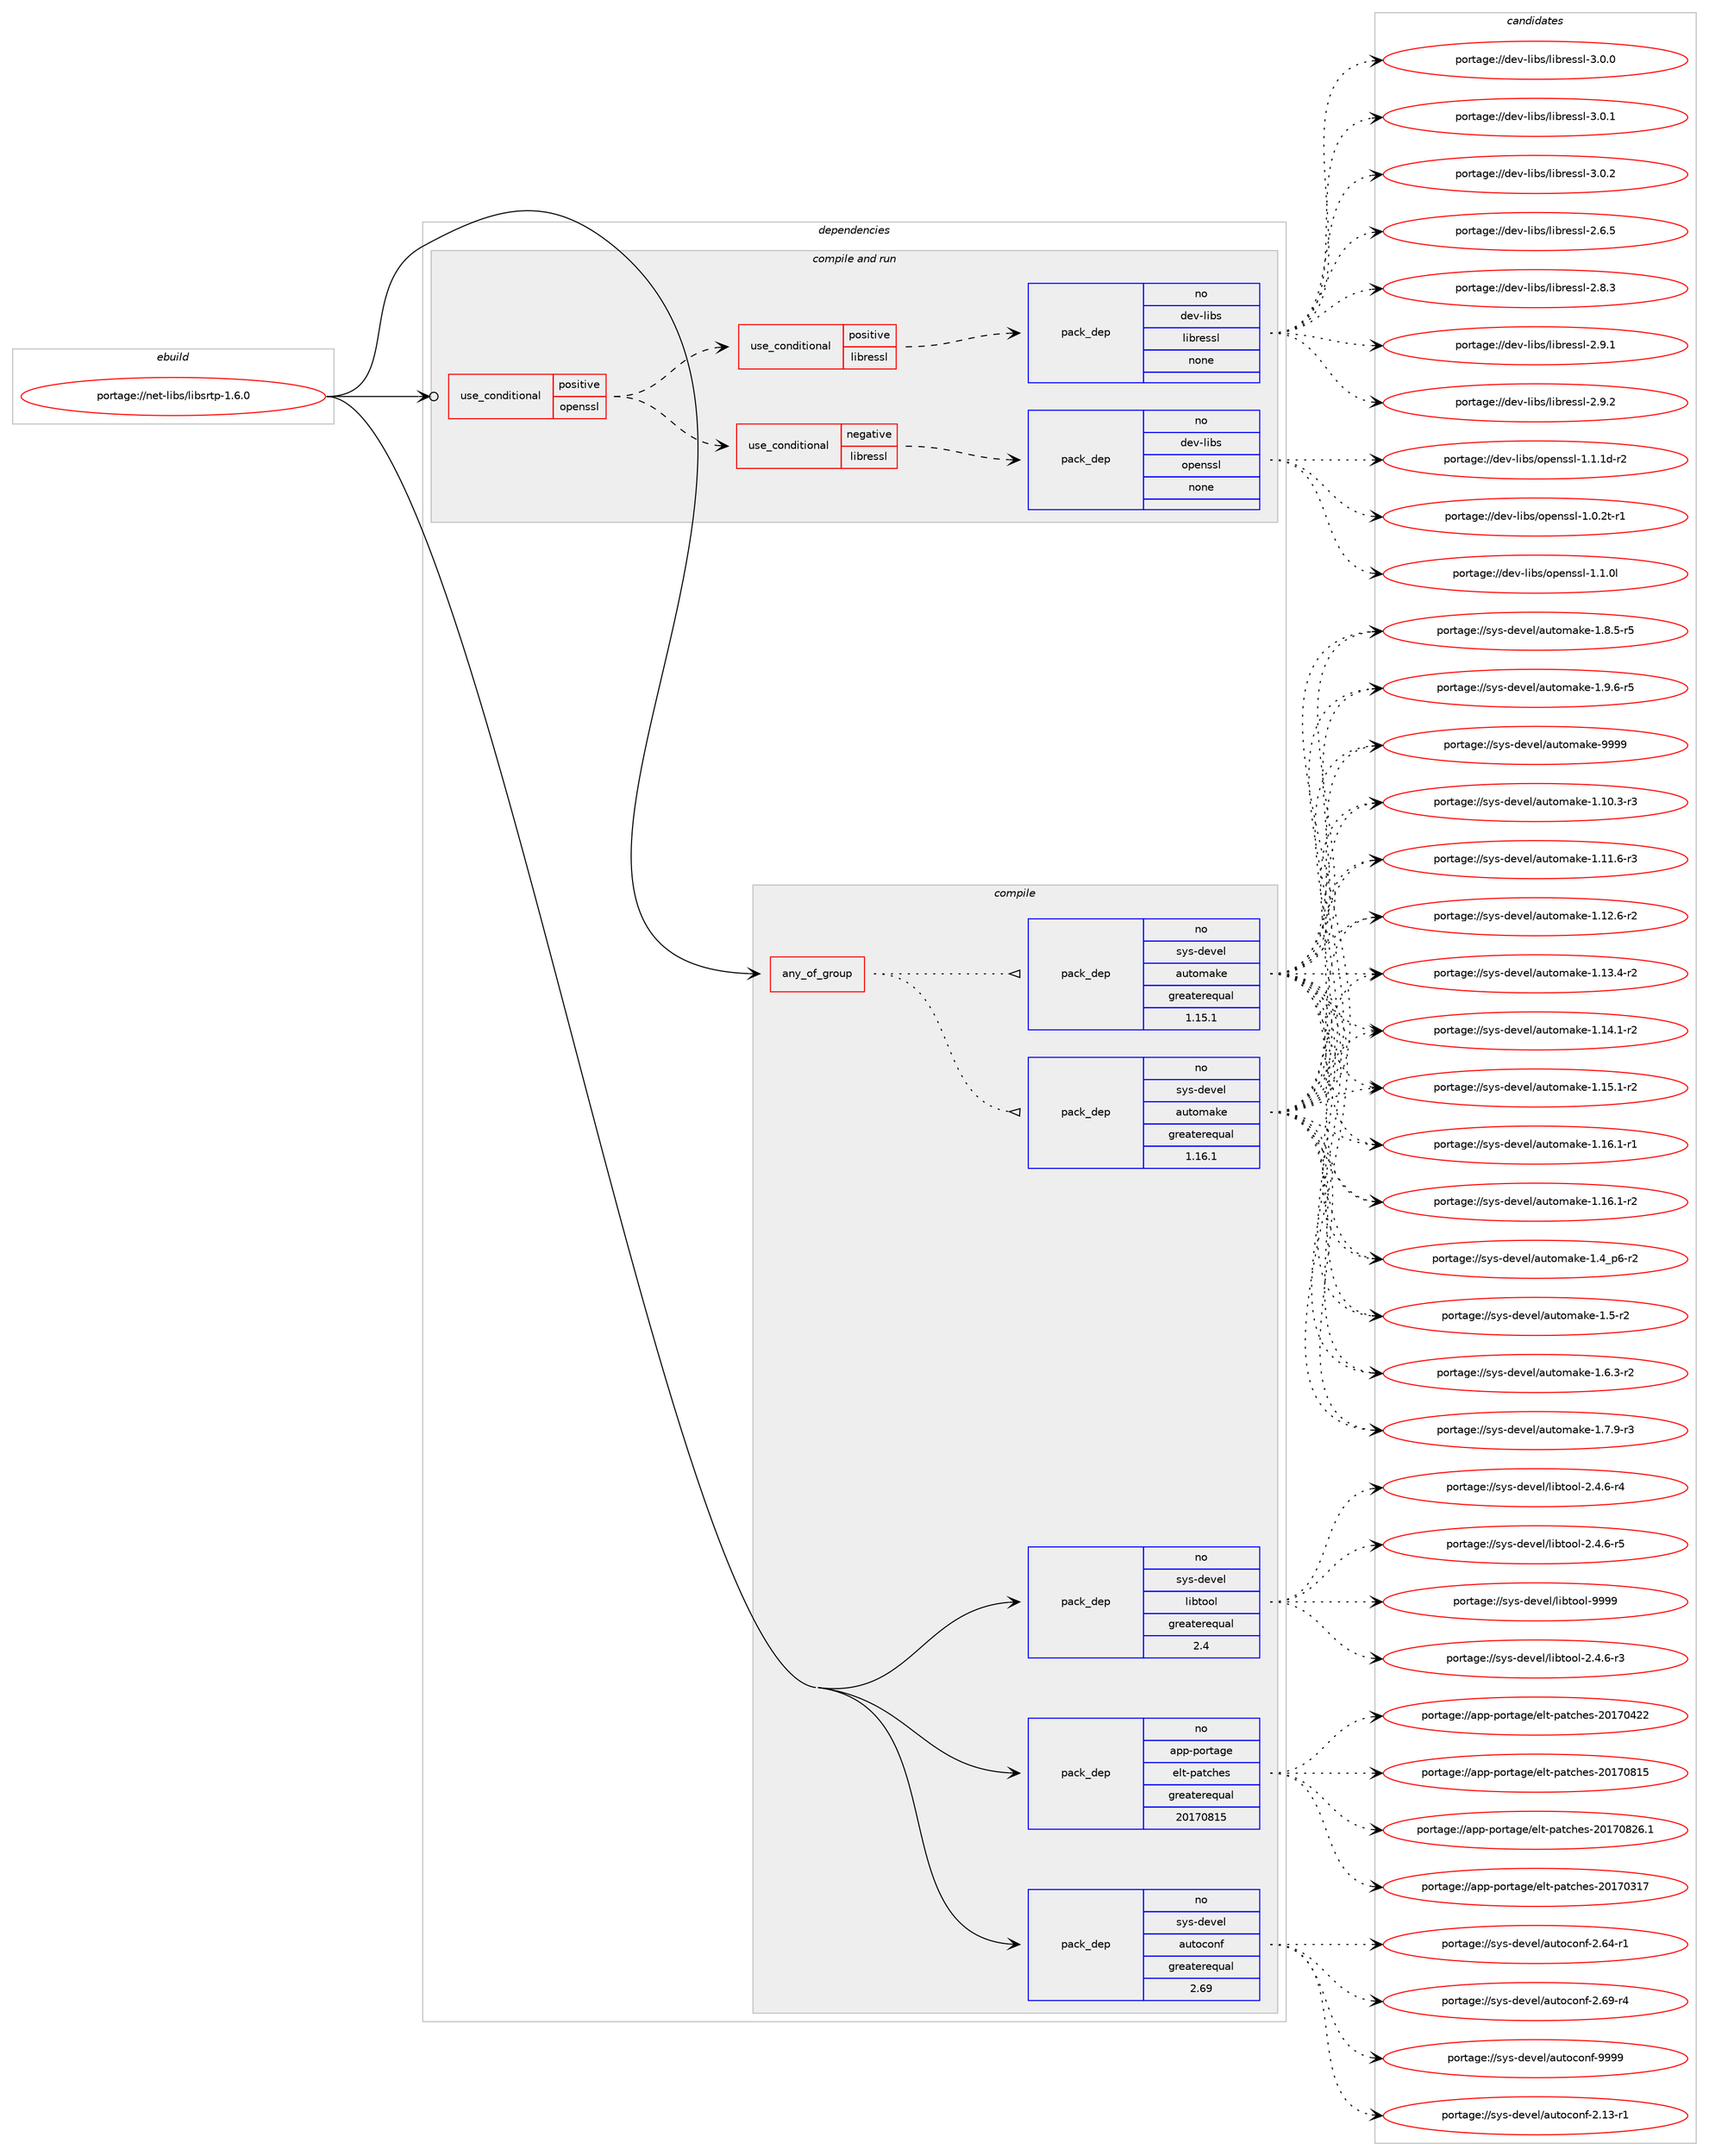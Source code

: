 digraph prolog {

# *************
# Graph options
# *************

newrank=true;
concentrate=true;
compound=true;
graph [rankdir=LR,fontname=Helvetica,fontsize=10,ranksep=1.5];#, ranksep=2.5, nodesep=0.2];
edge  [arrowhead=vee];
node  [fontname=Helvetica,fontsize=10];

# **********
# The ebuild
# **********

subgraph cluster_leftcol {
color=gray;
rank=same;
label=<<i>ebuild</i>>;
id [label="portage://net-libs/libsrtp-1.6.0", color=red, width=4, href="../net-libs/libsrtp-1.6.0.svg"];
}

# ****************
# The dependencies
# ****************

subgraph cluster_midcol {
color=gray;
label=<<i>dependencies</i>>;
subgraph cluster_compile {
fillcolor="#eeeeee";
style=filled;
label=<<i>compile</i>>;
subgraph any5834 {
dependency360279 [label=<<TABLE BORDER="0" CELLBORDER="1" CELLSPACING="0" CELLPADDING="4"><TR><TD CELLPADDING="10">any_of_group</TD></TR></TABLE>>, shape=none, color=red];subgraph pack264240 {
dependency360280 [label=<<TABLE BORDER="0" CELLBORDER="1" CELLSPACING="0" CELLPADDING="4" WIDTH="220"><TR><TD ROWSPAN="6" CELLPADDING="30">pack_dep</TD></TR><TR><TD WIDTH="110">no</TD></TR><TR><TD>sys-devel</TD></TR><TR><TD>automake</TD></TR><TR><TD>greaterequal</TD></TR><TR><TD>1.16.1</TD></TR></TABLE>>, shape=none, color=blue];
}
dependency360279:e -> dependency360280:w [weight=20,style="dotted",arrowhead="oinv"];
subgraph pack264241 {
dependency360281 [label=<<TABLE BORDER="0" CELLBORDER="1" CELLSPACING="0" CELLPADDING="4" WIDTH="220"><TR><TD ROWSPAN="6" CELLPADDING="30">pack_dep</TD></TR><TR><TD WIDTH="110">no</TD></TR><TR><TD>sys-devel</TD></TR><TR><TD>automake</TD></TR><TR><TD>greaterequal</TD></TR><TR><TD>1.15.1</TD></TR></TABLE>>, shape=none, color=blue];
}
dependency360279:e -> dependency360281:w [weight=20,style="dotted",arrowhead="oinv"];
}
id:e -> dependency360279:w [weight=20,style="solid",arrowhead="vee"];
subgraph pack264242 {
dependency360282 [label=<<TABLE BORDER="0" CELLBORDER="1" CELLSPACING="0" CELLPADDING="4" WIDTH="220"><TR><TD ROWSPAN="6" CELLPADDING="30">pack_dep</TD></TR><TR><TD WIDTH="110">no</TD></TR><TR><TD>app-portage</TD></TR><TR><TD>elt-patches</TD></TR><TR><TD>greaterequal</TD></TR><TR><TD>20170815</TD></TR></TABLE>>, shape=none, color=blue];
}
id:e -> dependency360282:w [weight=20,style="solid",arrowhead="vee"];
subgraph pack264243 {
dependency360283 [label=<<TABLE BORDER="0" CELLBORDER="1" CELLSPACING="0" CELLPADDING="4" WIDTH="220"><TR><TD ROWSPAN="6" CELLPADDING="30">pack_dep</TD></TR><TR><TD WIDTH="110">no</TD></TR><TR><TD>sys-devel</TD></TR><TR><TD>autoconf</TD></TR><TR><TD>greaterequal</TD></TR><TR><TD>2.69</TD></TR></TABLE>>, shape=none, color=blue];
}
id:e -> dependency360283:w [weight=20,style="solid",arrowhead="vee"];
subgraph pack264244 {
dependency360284 [label=<<TABLE BORDER="0" CELLBORDER="1" CELLSPACING="0" CELLPADDING="4" WIDTH="220"><TR><TD ROWSPAN="6" CELLPADDING="30">pack_dep</TD></TR><TR><TD WIDTH="110">no</TD></TR><TR><TD>sys-devel</TD></TR><TR><TD>libtool</TD></TR><TR><TD>greaterequal</TD></TR><TR><TD>2.4</TD></TR></TABLE>>, shape=none, color=blue];
}
id:e -> dependency360284:w [weight=20,style="solid",arrowhead="vee"];
}
subgraph cluster_compileandrun {
fillcolor="#eeeeee";
style=filled;
label=<<i>compile and run</i>>;
subgraph cond90053 {
dependency360285 [label=<<TABLE BORDER="0" CELLBORDER="1" CELLSPACING="0" CELLPADDING="4"><TR><TD ROWSPAN="3" CELLPADDING="10">use_conditional</TD></TR><TR><TD>positive</TD></TR><TR><TD>openssl</TD></TR></TABLE>>, shape=none, color=red];
subgraph cond90054 {
dependency360286 [label=<<TABLE BORDER="0" CELLBORDER="1" CELLSPACING="0" CELLPADDING="4"><TR><TD ROWSPAN="3" CELLPADDING="10">use_conditional</TD></TR><TR><TD>negative</TD></TR><TR><TD>libressl</TD></TR></TABLE>>, shape=none, color=red];
subgraph pack264245 {
dependency360287 [label=<<TABLE BORDER="0" CELLBORDER="1" CELLSPACING="0" CELLPADDING="4" WIDTH="220"><TR><TD ROWSPAN="6" CELLPADDING="30">pack_dep</TD></TR><TR><TD WIDTH="110">no</TD></TR><TR><TD>dev-libs</TD></TR><TR><TD>openssl</TD></TR><TR><TD>none</TD></TR><TR><TD></TD></TR></TABLE>>, shape=none, color=blue];
}
dependency360286:e -> dependency360287:w [weight=20,style="dashed",arrowhead="vee"];
}
dependency360285:e -> dependency360286:w [weight=20,style="dashed",arrowhead="vee"];
subgraph cond90055 {
dependency360288 [label=<<TABLE BORDER="0" CELLBORDER="1" CELLSPACING="0" CELLPADDING="4"><TR><TD ROWSPAN="3" CELLPADDING="10">use_conditional</TD></TR><TR><TD>positive</TD></TR><TR><TD>libressl</TD></TR></TABLE>>, shape=none, color=red];
subgraph pack264246 {
dependency360289 [label=<<TABLE BORDER="0" CELLBORDER="1" CELLSPACING="0" CELLPADDING="4" WIDTH="220"><TR><TD ROWSPAN="6" CELLPADDING="30">pack_dep</TD></TR><TR><TD WIDTH="110">no</TD></TR><TR><TD>dev-libs</TD></TR><TR><TD>libressl</TD></TR><TR><TD>none</TD></TR><TR><TD></TD></TR></TABLE>>, shape=none, color=blue];
}
dependency360288:e -> dependency360289:w [weight=20,style="dashed",arrowhead="vee"];
}
dependency360285:e -> dependency360288:w [weight=20,style="dashed",arrowhead="vee"];
}
id:e -> dependency360285:w [weight=20,style="solid",arrowhead="odotvee"];
}
subgraph cluster_run {
fillcolor="#eeeeee";
style=filled;
label=<<i>run</i>>;
}
}

# **************
# The candidates
# **************

subgraph cluster_choices {
rank=same;
color=gray;
label=<<i>candidates</i>>;

subgraph choice264240 {
color=black;
nodesep=1;
choiceportage11512111545100101118101108479711711611110997107101454946494846514511451 [label="portage://sys-devel/automake-1.10.3-r3", color=red, width=4,href="../sys-devel/automake-1.10.3-r3.svg"];
choiceportage11512111545100101118101108479711711611110997107101454946494946544511451 [label="portage://sys-devel/automake-1.11.6-r3", color=red, width=4,href="../sys-devel/automake-1.11.6-r3.svg"];
choiceportage11512111545100101118101108479711711611110997107101454946495046544511450 [label="portage://sys-devel/automake-1.12.6-r2", color=red, width=4,href="../sys-devel/automake-1.12.6-r2.svg"];
choiceportage11512111545100101118101108479711711611110997107101454946495146524511450 [label="portage://sys-devel/automake-1.13.4-r2", color=red, width=4,href="../sys-devel/automake-1.13.4-r2.svg"];
choiceportage11512111545100101118101108479711711611110997107101454946495246494511450 [label="portage://sys-devel/automake-1.14.1-r2", color=red, width=4,href="../sys-devel/automake-1.14.1-r2.svg"];
choiceportage11512111545100101118101108479711711611110997107101454946495346494511450 [label="portage://sys-devel/automake-1.15.1-r2", color=red, width=4,href="../sys-devel/automake-1.15.1-r2.svg"];
choiceportage11512111545100101118101108479711711611110997107101454946495446494511449 [label="portage://sys-devel/automake-1.16.1-r1", color=red, width=4,href="../sys-devel/automake-1.16.1-r1.svg"];
choiceportage11512111545100101118101108479711711611110997107101454946495446494511450 [label="portage://sys-devel/automake-1.16.1-r2", color=red, width=4,href="../sys-devel/automake-1.16.1-r2.svg"];
choiceportage115121115451001011181011084797117116111109971071014549465295112544511450 [label="portage://sys-devel/automake-1.4_p6-r2", color=red, width=4,href="../sys-devel/automake-1.4_p6-r2.svg"];
choiceportage11512111545100101118101108479711711611110997107101454946534511450 [label="portage://sys-devel/automake-1.5-r2", color=red, width=4,href="../sys-devel/automake-1.5-r2.svg"];
choiceportage115121115451001011181011084797117116111109971071014549465446514511450 [label="portage://sys-devel/automake-1.6.3-r2", color=red, width=4,href="../sys-devel/automake-1.6.3-r2.svg"];
choiceportage115121115451001011181011084797117116111109971071014549465546574511451 [label="portage://sys-devel/automake-1.7.9-r3", color=red, width=4,href="../sys-devel/automake-1.7.9-r3.svg"];
choiceportage115121115451001011181011084797117116111109971071014549465646534511453 [label="portage://sys-devel/automake-1.8.5-r5", color=red, width=4,href="../sys-devel/automake-1.8.5-r5.svg"];
choiceportage115121115451001011181011084797117116111109971071014549465746544511453 [label="portage://sys-devel/automake-1.9.6-r5", color=red, width=4,href="../sys-devel/automake-1.9.6-r5.svg"];
choiceportage115121115451001011181011084797117116111109971071014557575757 [label="portage://sys-devel/automake-9999", color=red, width=4,href="../sys-devel/automake-9999.svg"];
dependency360280:e -> choiceportage11512111545100101118101108479711711611110997107101454946494846514511451:w [style=dotted,weight="100"];
dependency360280:e -> choiceportage11512111545100101118101108479711711611110997107101454946494946544511451:w [style=dotted,weight="100"];
dependency360280:e -> choiceportage11512111545100101118101108479711711611110997107101454946495046544511450:w [style=dotted,weight="100"];
dependency360280:e -> choiceportage11512111545100101118101108479711711611110997107101454946495146524511450:w [style=dotted,weight="100"];
dependency360280:e -> choiceportage11512111545100101118101108479711711611110997107101454946495246494511450:w [style=dotted,weight="100"];
dependency360280:e -> choiceportage11512111545100101118101108479711711611110997107101454946495346494511450:w [style=dotted,weight="100"];
dependency360280:e -> choiceportage11512111545100101118101108479711711611110997107101454946495446494511449:w [style=dotted,weight="100"];
dependency360280:e -> choiceportage11512111545100101118101108479711711611110997107101454946495446494511450:w [style=dotted,weight="100"];
dependency360280:e -> choiceportage115121115451001011181011084797117116111109971071014549465295112544511450:w [style=dotted,weight="100"];
dependency360280:e -> choiceportage11512111545100101118101108479711711611110997107101454946534511450:w [style=dotted,weight="100"];
dependency360280:e -> choiceportage115121115451001011181011084797117116111109971071014549465446514511450:w [style=dotted,weight="100"];
dependency360280:e -> choiceportage115121115451001011181011084797117116111109971071014549465546574511451:w [style=dotted,weight="100"];
dependency360280:e -> choiceportage115121115451001011181011084797117116111109971071014549465646534511453:w [style=dotted,weight="100"];
dependency360280:e -> choiceportage115121115451001011181011084797117116111109971071014549465746544511453:w [style=dotted,weight="100"];
dependency360280:e -> choiceportage115121115451001011181011084797117116111109971071014557575757:w [style=dotted,weight="100"];
}
subgraph choice264241 {
color=black;
nodesep=1;
choiceportage11512111545100101118101108479711711611110997107101454946494846514511451 [label="portage://sys-devel/automake-1.10.3-r3", color=red, width=4,href="../sys-devel/automake-1.10.3-r3.svg"];
choiceportage11512111545100101118101108479711711611110997107101454946494946544511451 [label="portage://sys-devel/automake-1.11.6-r3", color=red, width=4,href="../sys-devel/automake-1.11.6-r3.svg"];
choiceportage11512111545100101118101108479711711611110997107101454946495046544511450 [label="portage://sys-devel/automake-1.12.6-r2", color=red, width=4,href="../sys-devel/automake-1.12.6-r2.svg"];
choiceportage11512111545100101118101108479711711611110997107101454946495146524511450 [label="portage://sys-devel/automake-1.13.4-r2", color=red, width=4,href="../sys-devel/automake-1.13.4-r2.svg"];
choiceportage11512111545100101118101108479711711611110997107101454946495246494511450 [label="portage://sys-devel/automake-1.14.1-r2", color=red, width=4,href="../sys-devel/automake-1.14.1-r2.svg"];
choiceportage11512111545100101118101108479711711611110997107101454946495346494511450 [label="portage://sys-devel/automake-1.15.1-r2", color=red, width=4,href="../sys-devel/automake-1.15.1-r2.svg"];
choiceportage11512111545100101118101108479711711611110997107101454946495446494511449 [label="portage://sys-devel/automake-1.16.1-r1", color=red, width=4,href="../sys-devel/automake-1.16.1-r1.svg"];
choiceportage11512111545100101118101108479711711611110997107101454946495446494511450 [label="portage://sys-devel/automake-1.16.1-r2", color=red, width=4,href="../sys-devel/automake-1.16.1-r2.svg"];
choiceportage115121115451001011181011084797117116111109971071014549465295112544511450 [label="portage://sys-devel/automake-1.4_p6-r2", color=red, width=4,href="../sys-devel/automake-1.4_p6-r2.svg"];
choiceportage11512111545100101118101108479711711611110997107101454946534511450 [label="portage://sys-devel/automake-1.5-r2", color=red, width=4,href="../sys-devel/automake-1.5-r2.svg"];
choiceportage115121115451001011181011084797117116111109971071014549465446514511450 [label="portage://sys-devel/automake-1.6.3-r2", color=red, width=4,href="../sys-devel/automake-1.6.3-r2.svg"];
choiceportage115121115451001011181011084797117116111109971071014549465546574511451 [label="portage://sys-devel/automake-1.7.9-r3", color=red, width=4,href="../sys-devel/automake-1.7.9-r3.svg"];
choiceportage115121115451001011181011084797117116111109971071014549465646534511453 [label="portage://sys-devel/automake-1.8.5-r5", color=red, width=4,href="../sys-devel/automake-1.8.5-r5.svg"];
choiceportage115121115451001011181011084797117116111109971071014549465746544511453 [label="portage://sys-devel/automake-1.9.6-r5", color=red, width=4,href="../sys-devel/automake-1.9.6-r5.svg"];
choiceportage115121115451001011181011084797117116111109971071014557575757 [label="portage://sys-devel/automake-9999", color=red, width=4,href="../sys-devel/automake-9999.svg"];
dependency360281:e -> choiceportage11512111545100101118101108479711711611110997107101454946494846514511451:w [style=dotted,weight="100"];
dependency360281:e -> choiceportage11512111545100101118101108479711711611110997107101454946494946544511451:w [style=dotted,weight="100"];
dependency360281:e -> choiceportage11512111545100101118101108479711711611110997107101454946495046544511450:w [style=dotted,weight="100"];
dependency360281:e -> choiceportage11512111545100101118101108479711711611110997107101454946495146524511450:w [style=dotted,weight="100"];
dependency360281:e -> choiceportage11512111545100101118101108479711711611110997107101454946495246494511450:w [style=dotted,weight="100"];
dependency360281:e -> choiceportage11512111545100101118101108479711711611110997107101454946495346494511450:w [style=dotted,weight="100"];
dependency360281:e -> choiceportage11512111545100101118101108479711711611110997107101454946495446494511449:w [style=dotted,weight="100"];
dependency360281:e -> choiceportage11512111545100101118101108479711711611110997107101454946495446494511450:w [style=dotted,weight="100"];
dependency360281:e -> choiceportage115121115451001011181011084797117116111109971071014549465295112544511450:w [style=dotted,weight="100"];
dependency360281:e -> choiceportage11512111545100101118101108479711711611110997107101454946534511450:w [style=dotted,weight="100"];
dependency360281:e -> choiceportage115121115451001011181011084797117116111109971071014549465446514511450:w [style=dotted,weight="100"];
dependency360281:e -> choiceportage115121115451001011181011084797117116111109971071014549465546574511451:w [style=dotted,weight="100"];
dependency360281:e -> choiceportage115121115451001011181011084797117116111109971071014549465646534511453:w [style=dotted,weight="100"];
dependency360281:e -> choiceportage115121115451001011181011084797117116111109971071014549465746544511453:w [style=dotted,weight="100"];
dependency360281:e -> choiceportage115121115451001011181011084797117116111109971071014557575757:w [style=dotted,weight="100"];
}
subgraph choice264242 {
color=black;
nodesep=1;
choiceportage97112112451121111141169710310147101108116451129711699104101115455048495548514955 [label="portage://app-portage/elt-patches-20170317", color=red, width=4,href="../app-portage/elt-patches-20170317.svg"];
choiceportage97112112451121111141169710310147101108116451129711699104101115455048495548525050 [label="portage://app-portage/elt-patches-20170422", color=red, width=4,href="../app-portage/elt-patches-20170422.svg"];
choiceportage97112112451121111141169710310147101108116451129711699104101115455048495548564953 [label="portage://app-portage/elt-patches-20170815", color=red, width=4,href="../app-portage/elt-patches-20170815.svg"];
choiceportage971121124511211111411697103101471011081164511297116991041011154550484955485650544649 [label="portage://app-portage/elt-patches-20170826.1", color=red, width=4,href="../app-portage/elt-patches-20170826.1.svg"];
dependency360282:e -> choiceportage97112112451121111141169710310147101108116451129711699104101115455048495548514955:w [style=dotted,weight="100"];
dependency360282:e -> choiceportage97112112451121111141169710310147101108116451129711699104101115455048495548525050:w [style=dotted,weight="100"];
dependency360282:e -> choiceportage97112112451121111141169710310147101108116451129711699104101115455048495548564953:w [style=dotted,weight="100"];
dependency360282:e -> choiceportage971121124511211111411697103101471011081164511297116991041011154550484955485650544649:w [style=dotted,weight="100"];
}
subgraph choice264243 {
color=black;
nodesep=1;
choiceportage1151211154510010111810110847971171161119911111010245504649514511449 [label="portage://sys-devel/autoconf-2.13-r1", color=red, width=4,href="../sys-devel/autoconf-2.13-r1.svg"];
choiceportage1151211154510010111810110847971171161119911111010245504654524511449 [label="portage://sys-devel/autoconf-2.64-r1", color=red, width=4,href="../sys-devel/autoconf-2.64-r1.svg"];
choiceportage1151211154510010111810110847971171161119911111010245504654574511452 [label="portage://sys-devel/autoconf-2.69-r4", color=red, width=4,href="../sys-devel/autoconf-2.69-r4.svg"];
choiceportage115121115451001011181011084797117116111991111101024557575757 [label="portage://sys-devel/autoconf-9999", color=red, width=4,href="../sys-devel/autoconf-9999.svg"];
dependency360283:e -> choiceportage1151211154510010111810110847971171161119911111010245504649514511449:w [style=dotted,weight="100"];
dependency360283:e -> choiceportage1151211154510010111810110847971171161119911111010245504654524511449:w [style=dotted,weight="100"];
dependency360283:e -> choiceportage1151211154510010111810110847971171161119911111010245504654574511452:w [style=dotted,weight="100"];
dependency360283:e -> choiceportage115121115451001011181011084797117116111991111101024557575757:w [style=dotted,weight="100"];
}
subgraph choice264244 {
color=black;
nodesep=1;
choiceportage1151211154510010111810110847108105981161111111084550465246544511451 [label="portage://sys-devel/libtool-2.4.6-r3", color=red, width=4,href="../sys-devel/libtool-2.4.6-r3.svg"];
choiceportage1151211154510010111810110847108105981161111111084550465246544511452 [label="portage://sys-devel/libtool-2.4.6-r4", color=red, width=4,href="../sys-devel/libtool-2.4.6-r4.svg"];
choiceportage1151211154510010111810110847108105981161111111084550465246544511453 [label="portage://sys-devel/libtool-2.4.6-r5", color=red, width=4,href="../sys-devel/libtool-2.4.6-r5.svg"];
choiceportage1151211154510010111810110847108105981161111111084557575757 [label="portage://sys-devel/libtool-9999", color=red, width=4,href="../sys-devel/libtool-9999.svg"];
dependency360284:e -> choiceportage1151211154510010111810110847108105981161111111084550465246544511451:w [style=dotted,weight="100"];
dependency360284:e -> choiceportage1151211154510010111810110847108105981161111111084550465246544511452:w [style=dotted,weight="100"];
dependency360284:e -> choiceportage1151211154510010111810110847108105981161111111084550465246544511453:w [style=dotted,weight="100"];
dependency360284:e -> choiceportage1151211154510010111810110847108105981161111111084557575757:w [style=dotted,weight="100"];
}
subgraph choice264245 {
color=black;
nodesep=1;
choiceportage1001011184510810598115471111121011101151151084549464846501164511449 [label="portage://dev-libs/openssl-1.0.2t-r1", color=red, width=4,href="../dev-libs/openssl-1.0.2t-r1.svg"];
choiceportage100101118451081059811547111112101110115115108454946494648108 [label="portage://dev-libs/openssl-1.1.0l", color=red, width=4,href="../dev-libs/openssl-1.1.0l.svg"];
choiceportage1001011184510810598115471111121011101151151084549464946491004511450 [label="portage://dev-libs/openssl-1.1.1d-r2", color=red, width=4,href="../dev-libs/openssl-1.1.1d-r2.svg"];
dependency360287:e -> choiceportage1001011184510810598115471111121011101151151084549464846501164511449:w [style=dotted,weight="100"];
dependency360287:e -> choiceportage100101118451081059811547111112101110115115108454946494648108:w [style=dotted,weight="100"];
dependency360287:e -> choiceportage1001011184510810598115471111121011101151151084549464946491004511450:w [style=dotted,weight="100"];
}
subgraph choice264246 {
color=black;
nodesep=1;
choiceportage10010111845108105981154710810598114101115115108455046544653 [label="portage://dev-libs/libressl-2.6.5", color=red, width=4,href="../dev-libs/libressl-2.6.5.svg"];
choiceportage10010111845108105981154710810598114101115115108455046564651 [label="portage://dev-libs/libressl-2.8.3", color=red, width=4,href="../dev-libs/libressl-2.8.3.svg"];
choiceportage10010111845108105981154710810598114101115115108455046574649 [label="portage://dev-libs/libressl-2.9.1", color=red, width=4,href="../dev-libs/libressl-2.9.1.svg"];
choiceportage10010111845108105981154710810598114101115115108455046574650 [label="portage://dev-libs/libressl-2.9.2", color=red, width=4,href="../dev-libs/libressl-2.9.2.svg"];
choiceportage10010111845108105981154710810598114101115115108455146484648 [label="portage://dev-libs/libressl-3.0.0", color=red, width=4,href="../dev-libs/libressl-3.0.0.svg"];
choiceportage10010111845108105981154710810598114101115115108455146484649 [label="portage://dev-libs/libressl-3.0.1", color=red, width=4,href="../dev-libs/libressl-3.0.1.svg"];
choiceportage10010111845108105981154710810598114101115115108455146484650 [label="portage://dev-libs/libressl-3.0.2", color=red, width=4,href="../dev-libs/libressl-3.0.2.svg"];
dependency360289:e -> choiceportage10010111845108105981154710810598114101115115108455046544653:w [style=dotted,weight="100"];
dependency360289:e -> choiceportage10010111845108105981154710810598114101115115108455046564651:w [style=dotted,weight="100"];
dependency360289:e -> choiceportage10010111845108105981154710810598114101115115108455046574649:w [style=dotted,weight="100"];
dependency360289:e -> choiceportage10010111845108105981154710810598114101115115108455046574650:w [style=dotted,weight="100"];
dependency360289:e -> choiceportage10010111845108105981154710810598114101115115108455146484648:w [style=dotted,weight="100"];
dependency360289:e -> choiceportage10010111845108105981154710810598114101115115108455146484649:w [style=dotted,weight="100"];
dependency360289:e -> choiceportage10010111845108105981154710810598114101115115108455146484650:w [style=dotted,weight="100"];
}
}

}

